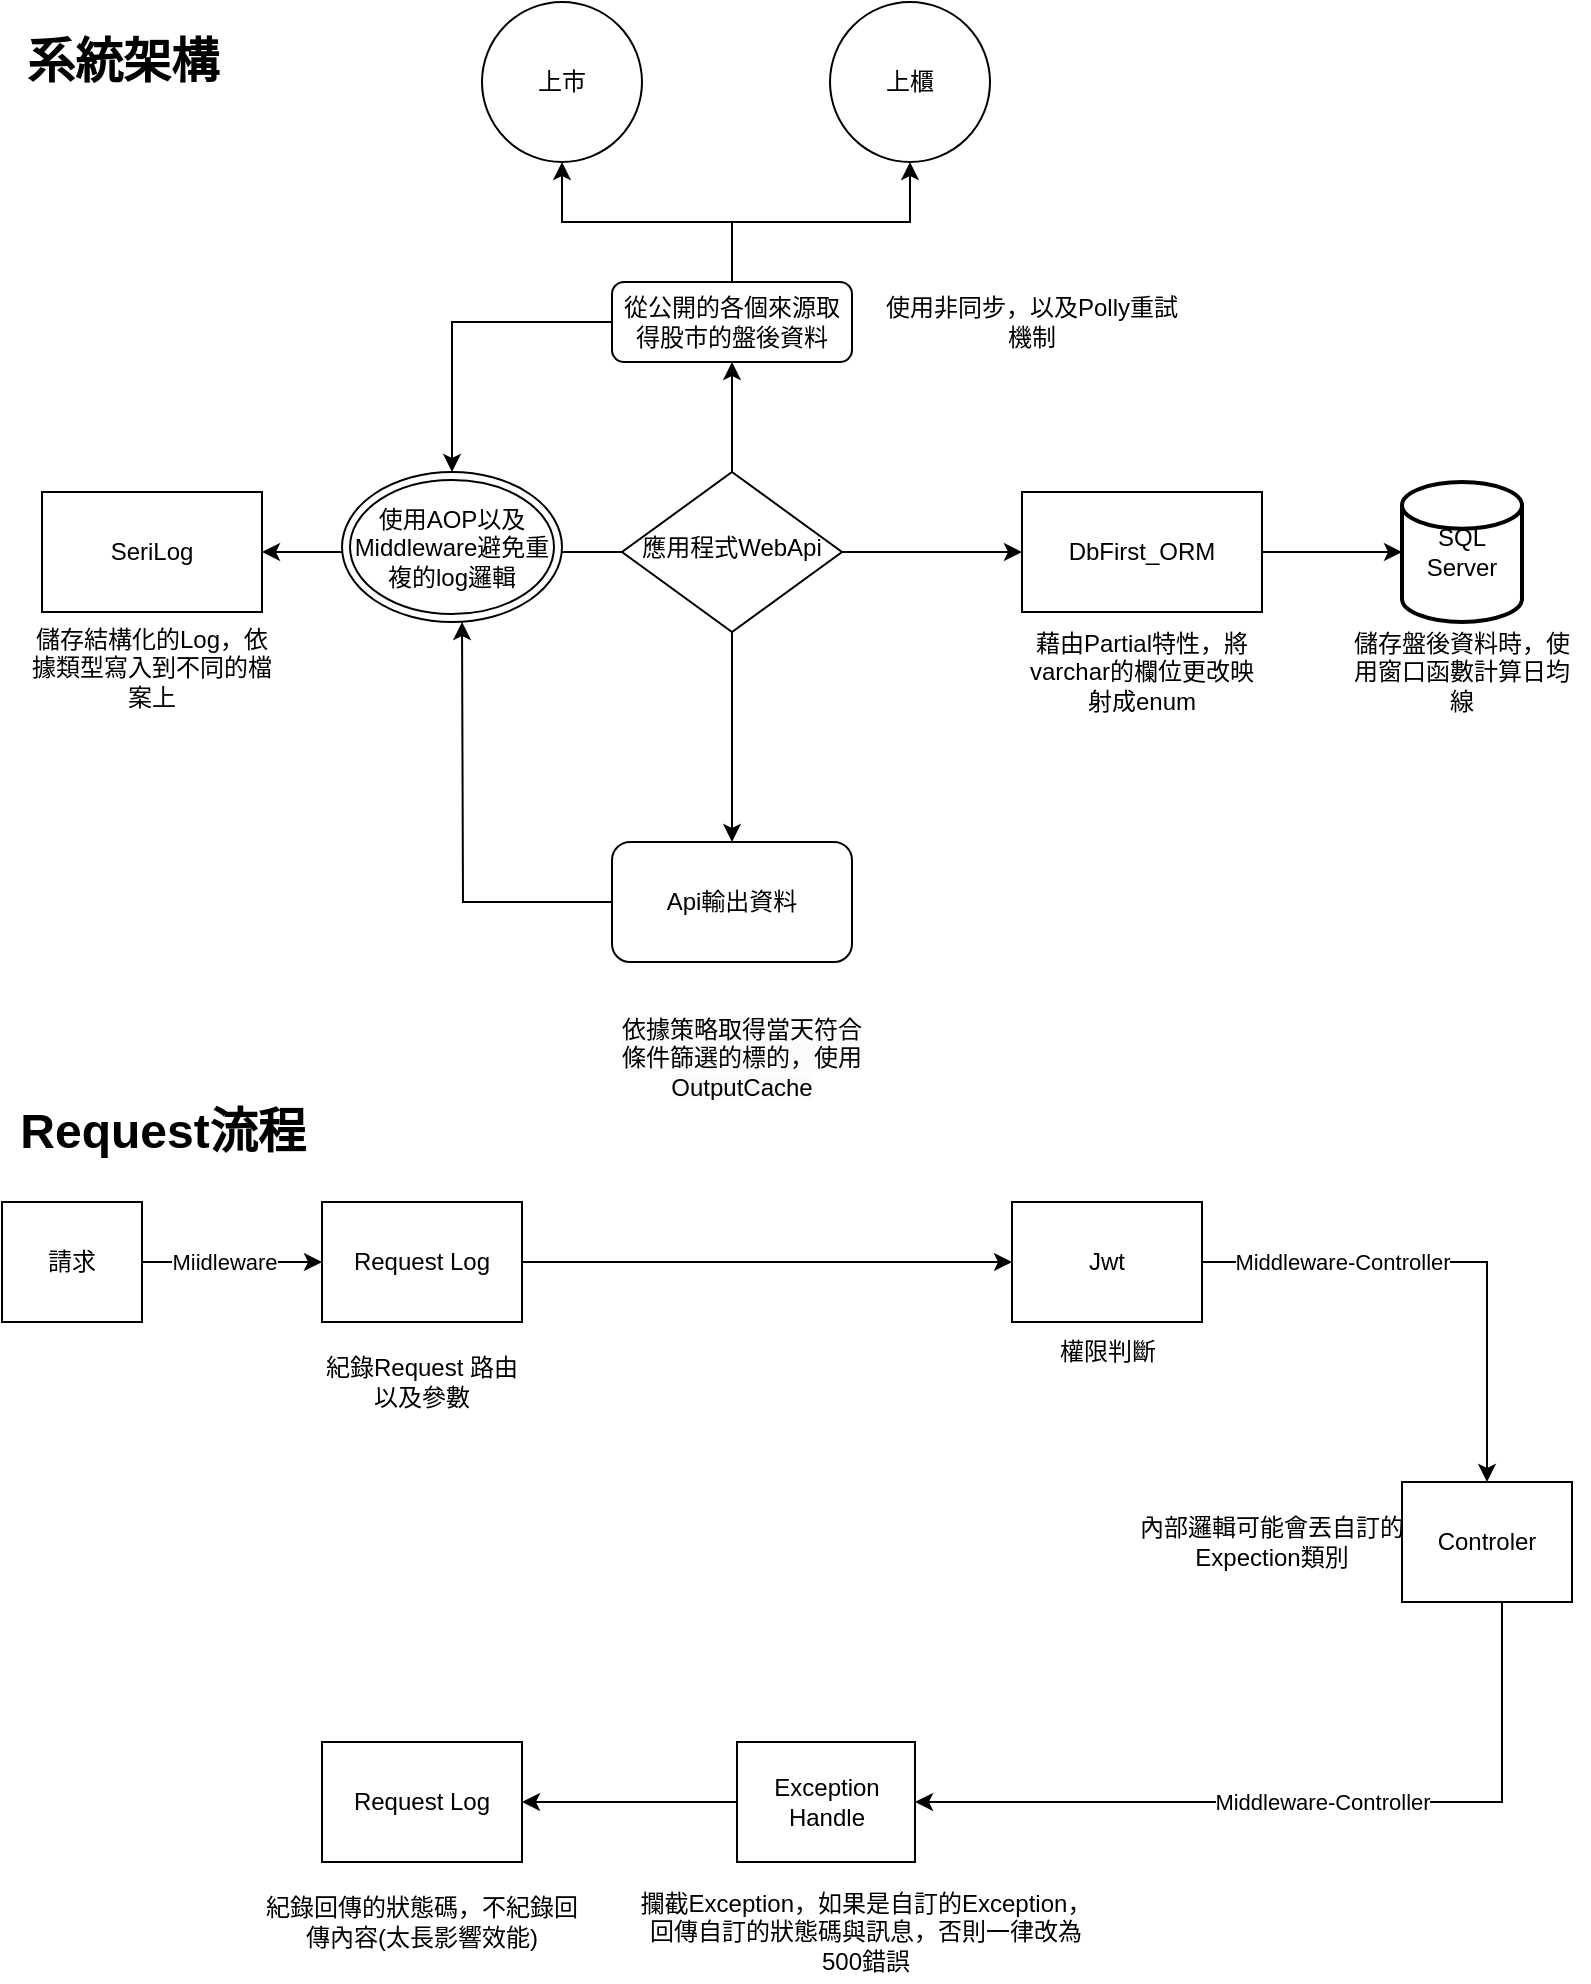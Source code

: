 <mxfile version="22.1.18" type="device">
  <diagram id="C5RBs43oDa-KdzZeNtuy" name="Page-1">
    <mxGraphModel dx="1562" dy="818" grid="1" gridSize="10" guides="1" tooltips="1" connect="1" arrows="1" fold="1" page="1" pageScale="1" pageWidth="827" pageHeight="1169" math="0" shadow="0">
      <root>
        <mxCell id="WIyWlLk6GJQsqaUBKTNV-0" />
        <mxCell id="WIyWlLk6GJQsqaUBKTNV-1" parent="WIyWlLk6GJQsqaUBKTNV-0" />
        <mxCell id="7rBa-Qyn8-TNe2tr1wVp-11" style="edgeStyle=orthogonalEdgeStyle;rounded=0;orthogonalLoop=1;jettySize=auto;html=1;" edge="1" parent="WIyWlLk6GJQsqaUBKTNV-1" source="WIyWlLk6GJQsqaUBKTNV-3" target="7rBa-Qyn8-TNe2tr1wVp-9">
          <mxGeometry relative="1" as="geometry" />
        </mxCell>
        <mxCell id="7rBa-Qyn8-TNe2tr1wVp-17" style="edgeStyle=orthogonalEdgeStyle;rounded=0;orthogonalLoop=1;jettySize=auto;html=1;exitX=0.5;exitY=0;exitDx=0;exitDy=0;entryX=0.5;entryY=1;entryDx=0;entryDy=0;" edge="1" parent="WIyWlLk6GJQsqaUBKTNV-1" source="WIyWlLk6GJQsqaUBKTNV-3" target="7rBa-Qyn8-TNe2tr1wVp-10">
          <mxGeometry relative="1" as="geometry" />
        </mxCell>
        <mxCell id="7rBa-Qyn8-TNe2tr1wVp-33" style="edgeStyle=orthogonalEdgeStyle;rounded=0;orthogonalLoop=1;jettySize=auto;html=1;exitX=0;exitY=0.5;exitDx=0;exitDy=0;entryX=0.5;entryY=0;entryDx=0;entryDy=0;" edge="1" parent="WIyWlLk6GJQsqaUBKTNV-1" source="WIyWlLk6GJQsqaUBKTNV-3" target="7rBa-Qyn8-TNe2tr1wVp-31">
          <mxGeometry relative="1" as="geometry" />
        </mxCell>
        <mxCell id="WIyWlLk6GJQsqaUBKTNV-3" value="從公開的各個來源取得股市的盤後資料" style="rounded=1;whiteSpace=wrap;html=1;fontSize=12;glass=0;strokeWidth=1;shadow=0;" parent="WIyWlLk6GJQsqaUBKTNV-1" vertex="1">
          <mxGeometry x="305" y="160" width="120" height="40" as="geometry" />
        </mxCell>
        <mxCell id="7rBa-Qyn8-TNe2tr1wVp-7" value="" style="edgeStyle=orthogonalEdgeStyle;rounded=0;orthogonalLoop=1;jettySize=auto;html=1;" edge="1" parent="WIyWlLk6GJQsqaUBKTNV-1" source="WIyWlLk6GJQsqaUBKTNV-6" target="7rBa-Qyn8-TNe2tr1wVp-5">
          <mxGeometry relative="1" as="geometry" />
        </mxCell>
        <mxCell id="7rBa-Qyn8-TNe2tr1wVp-16" style="edgeStyle=orthogonalEdgeStyle;rounded=0;orthogonalLoop=1;jettySize=auto;html=1;exitX=0.5;exitY=0;exitDx=0;exitDy=0;entryX=0.5;entryY=1;entryDx=0;entryDy=0;" edge="1" parent="WIyWlLk6GJQsqaUBKTNV-1" source="WIyWlLk6GJQsqaUBKTNV-6" target="WIyWlLk6GJQsqaUBKTNV-3">
          <mxGeometry relative="1" as="geometry" />
        </mxCell>
        <mxCell id="7rBa-Qyn8-TNe2tr1wVp-19" style="edgeStyle=orthogonalEdgeStyle;rounded=0;orthogonalLoop=1;jettySize=auto;html=1;exitX=0.5;exitY=1;exitDx=0;exitDy=0;entryX=0.5;entryY=0;entryDx=0;entryDy=0;" edge="1" parent="WIyWlLk6GJQsqaUBKTNV-1" source="WIyWlLk6GJQsqaUBKTNV-6" target="7rBa-Qyn8-TNe2tr1wVp-18">
          <mxGeometry relative="1" as="geometry" />
        </mxCell>
        <mxCell id="7rBa-Qyn8-TNe2tr1wVp-27" value="" style="edgeStyle=orthogonalEdgeStyle;rounded=0;orthogonalLoop=1;jettySize=auto;html=1;" edge="1" parent="WIyWlLk6GJQsqaUBKTNV-1" source="WIyWlLk6GJQsqaUBKTNV-6" target="7rBa-Qyn8-TNe2tr1wVp-26">
          <mxGeometry relative="1" as="geometry">
            <Array as="points">
              <mxPoint x="220" y="295" />
              <mxPoint x="220" y="295" />
            </Array>
          </mxGeometry>
        </mxCell>
        <mxCell id="WIyWlLk6GJQsqaUBKTNV-6" value="應用程式WebApi" style="rhombus;whiteSpace=wrap;html=1;shadow=0;fontFamily=Helvetica;fontSize=12;align=center;strokeWidth=1;spacing=6;spacingTop=-4;" parent="WIyWlLk6GJQsqaUBKTNV-1" vertex="1">
          <mxGeometry x="310" y="255" width="110" height="80" as="geometry" />
        </mxCell>
        <mxCell id="7rBa-Qyn8-TNe2tr1wVp-1" value="系統架構" style="text;strokeColor=none;fillColor=none;html=1;fontSize=24;fontStyle=1;verticalAlign=middle;align=center;" vertex="1" parent="WIyWlLk6GJQsqaUBKTNV-1">
          <mxGeometry x="10" y="30" width="100" height="40" as="geometry" />
        </mxCell>
        <mxCell id="7rBa-Qyn8-TNe2tr1wVp-8" value="" style="edgeStyle=orthogonalEdgeStyle;rounded=0;orthogonalLoop=1;jettySize=auto;html=1;entryX=0;entryY=0.5;entryDx=0;entryDy=0;entryPerimeter=0;" edge="1" parent="WIyWlLk6GJQsqaUBKTNV-1" source="7rBa-Qyn8-TNe2tr1wVp-5" target="7rBa-Qyn8-TNe2tr1wVp-20">
          <mxGeometry relative="1" as="geometry">
            <mxPoint x="670" y="300" as="targetPoint" />
          </mxGeometry>
        </mxCell>
        <mxCell id="7rBa-Qyn8-TNe2tr1wVp-5" value="DbFirst_ORM" style="rounded=0;whiteSpace=wrap;html=1;" vertex="1" parent="WIyWlLk6GJQsqaUBKTNV-1">
          <mxGeometry x="510" y="265" width="120" height="60" as="geometry" />
        </mxCell>
        <mxCell id="7rBa-Qyn8-TNe2tr1wVp-9" value="上市" style="ellipse;whiteSpace=wrap;html=1;aspect=fixed;" vertex="1" parent="WIyWlLk6GJQsqaUBKTNV-1">
          <mxGeometry x="240" y="20" width="80" height="80" as="geometry" />
        </mxCell>
        <mxCell id="7rBa-Qyn8-TNe2tr1wVp-10" value="上櫃" style="ellipse;whiteSpace=wrap;html=1;aspect=fixed;" vertex="1" parent="WIyWlLk6GJQsqaUBKTNV-1">
          <mxGeometry x="414" y="20" width="80" height="80" as="geometry" />
        </mxCell>
        <mxCell id="7rBa-Qyn8-TNe2tr1wVp-34" style="edgeStyle=orthogonalEdgeStyle;rounded=0;orthogonalLoop=1;jettySize=auto;html=1;exitX=0;exitY=0.5;exitDx=0;exitDy=0;" edge="1" parent="WIyWlLk6GJQsqaUBKTNV-1" source="7rBa-Qyn8-TNe2tr1wVp-18">
          <mxGeometry relative="1" as="geometry">
            <mxPoint x="230" y="330" as="targetPoint" />
          </mxGeometry>
        </mxCell>
        <mxCell id="7rBa-Qyn8-TNe2tr1wVp-18" value="Api輸出資料" style="rounded=1;whiteSpace=wrap;html=1;" vertex="1" parent="WIyWlLk6GJQsqaUBKTNV-1">
          <mxGeometry x="305" y="440" width="120" height="60" as="geometry" />
        </mxCell>
        <mxCell id="7rBa-Qyn8-TNe2tr1wVp-20" value="SQL Server&lt;br&gt;" style="strokeWidth=2;html=1;shape=mxgraph.flowchart.database;whiteSpace=wrap;" vertex="1" parent="WIyWlLk6GJQsqaUBKTNV-1">
          <mxGeometry x="700" y="260" width="60" height="70" as="geometry" />
        </mxCell>
        <UserObject label="藉由Partial特性，將varchar的欄位更改映射成enum" placeholders="1" name="Variable" id="7rBa-Qyn8-TNe2tr1wVp-23">
          <mxCell style="text;html=1;strokeColor=none;fillColor=none;align=center;verticalAlign=middle;whiteSpace=wrap;overflow=hidden;" vertex="1" parent="WIyWlLk6GJQsqaUBKTNV-1">
            <mxGeometry x="510" y="320" width="120" height="70" as="geometry" />
          </mxCell>
        </UserObject>
        <UserObject label="使用非同步，以及Polly重試&lt;br&gt;機制" placeholders="1" name="Variable" id="7rBa-Qyn8-TNe2tr1wVp-24">
          <mxCell style="text;html=1;strokeColor=none;fillColor=none;align=center;verticalAlign=middle;whiteSpace=wrap;overflow=hidden;" vertex="1" parent="WIyWlLk6GJQsqaUBKTNV-1">
            <mxGeometry x="430" y="155" width="170" height="50" as="geometry" />
          </mxCell>
        </UserObject>
        <UserObject label="儲存盤後資料時，使用窗口函數計算日均線" placeholders="1" name="Variable" id="7rBa-Qyn8-TNe2tr1wVp-25">
          <mxCell style="text;html=1;strokeColor=none;fillColor=none;align=center;verticalAlign=middle;whiteSpace=wrap;overflow=hidden;" vertex="1" parent="WIyWlLk6GJQsqaUBKTNV-1">
            <mxGeometry x="670" y="320" width="120" height="70" as="geometry" />
          </mxCell>
        </UserObject>
        <mxCell id="7rBa-Qyn8-TNe2tr1wVp-26" value="SeriLog" style="rounded=0;whiteSpace=wrap;html=1;" vertex="1" parent="WIyWlLk6GJQsqaUBKTNV-1">
          <mxGeometry x="20" y="265" width="110" height="60" as="geometry" />
        </mxCell>
        <UserObject label="儲存結構化的Log，依據類型寫入到不同的檔案上" placeholders="1" name="Variable" id="7rBa-Qyn8-TNe2tr1wVp-28">
          <mxCell style="text;html=1;strokeColor=none;fillColor=none;align=center;verticalAlign=middle;whiteSpace=wrap;overflow=hidden;" vertex="1" parent="WIyWlLk6GJQsqaUBKTNV-1">
            <mxGeometry x="10" y="325" width="130" height="55" as="geometry" />
          </mxCell>
        </UserObject>
        <UserObject label="&lt;br&gt;&lt;span style=&quot;color: rgb(0, 0, 0); font-family: Helvetica; font-size: 12px; font-style: normal; font-variant-ligatures: normal; font-variant-caps: normal; font-weight: 400; letter-spacing: normal; orphans: 2; text-align: center; text-indent: 0px; text-transform: none; widows: 2; word-spacing: 0px; -webkit-text-stroke-width: 0px; background-color: rgb(251, 251, 251); text-decoration-thickness: initial; text-decoration-style: initial; text-decoration-color: initial; float: none; display: inline !important;&quot;&gt;依據策略取得當天符合條件篩選的標的，使用OutputCache&lt;/span&gt;" placeholders="1" name="Variable" id="7rBa-Qyn8-TNe2tr1wVp-29">
          <mxCell style="text;html=1;strokeColor=none;fillColor=none;align=center;verticalAlign=middle;whiteSpace=wrap;overflow=hidden;" vertex="1" parent="WIyWlLk6GJQsqaUBKTNV-1">
            <mxGeometry x="305" y="510" width="130" height="60" as="geometry" />
          </mxCell>
        </UserObject>
        <mxCell id="7rBa-Qyn8-TNe2tr1wVp-31" value="使用AOP以及Middleware避免重複的log邏輯" style="ellipse;shape=doubleEllipse;whiteSpace=wrap;html=1;" vertex="1" parent="WIyWlLk6GJQsqaUBKTNV-1">
          <mxGeometry x="170" y="255" width="110" height="75" as="geometry" />
        </mxCell>
        <mxCell id="7rBa-Qyn8-TNe2tr1wVp-35" value="Request流程" style="text;strokeColor=none;fillColor=none;html=1;fontSize=24;fontStyle=1;verticalAlign=middle;align=center;" vertex="1" parent="WIyWlLk6GJQsqaUBKTNV-1">
          <mxGeometry x="30" y="565" width="100" height="40" as="geometry" />
        </mxCell>
        <mxCell id="7rBa-Qyn8-TNe2tr1wVp-54" value="請求" style="rounded=0;whiteSpace=wrap;html=1;" vertex="1" parent="WIyWlLk6GJQsqaUBKTNV-1">
          <mxGeometry y="620" width="70" height="60" as="geometry" />
        </mxCell>
        <mxCell id="7rBa-Qyn8-TNe2tr1wVp-66" style="edgeStyle=orthogonalEdgeStyle;rounded=0;orthogonalLoop=1;jettySize=auto;html=1;entryX=0;entryY=0.5;entryDx=0;entryDy=0;exitX=1;exitY=0.5;exitDx=0;exitDy=0;" edge="1" parent="WIyWlLk6GJQsqaUBKTNV-1" source="7rBa-Qyn8-TNe2tr1wVp-63" target="7rBa-Qyn8-TNe2tr1wVp-65">
          <mxGeometry relative="1" as="geometry">
            <mxPoint x="328" y="650" as="sourcePoint" />
          </mxGeometry>
        </mxCell>
        <mxCell id="7rBa-Qyn8-TNe2tr1wVp-72" style="edgeStyle=orthogonalEdgeStyle;rounded=0;orthogonalLoop=1;jettySize=auto;html=1;exitX=1;exitY=0.5;exitDx=0;exitDy=0;entryX=1;entryY=0.5;entryDx=0;entryDy=0;" edge="1" parent="WIyWlLk6GJQsqaUBKTNV-1" source="7rBa-Qyn8-TNe2tr1wVp-59" target="7rBa-Qyn8-TNe2tr1wVp-71">
          <mxGeometry relative="1" as="geometry">
            <Array as="points">
              <mxPoint x="750" y="790" />
              <mxPoint x="750" y="920" />
            </Array>
          </mxGeometry>
        </mxCell>
        <mxCell id="7rBa-Qyn8-TNe2tr1wVp-85" value="Middleware-Controller" style="edgeLabel;html=1;align=center;verticalAlign=middle;resizable=0;points=[];" vertex="1" connectable="0" parent="7rBa-Qyn8-TNe2tr1wVp-72">
          <mxGeometry x="0.103" relative="1" as="geometry">
            <mxPoint x="-2" as="offset" />
          </mxGeometry>
        </mxCell>
        <mxCell id="7rBa-Qyn8-TNe2tr1wVp-59" value="Controler" style="whiteSpace=wrap;html=1;rounded=0;" vertex="1" parent="WIyWlLk6GJQsqaUBKTNV-1">
          <mxGeometry x="700" y="760" width="85" height="60" as="geometry" />
        </mxCell>
        <mxCell id="7rBa-Qyn8-TNe2tr1wVp-79" style="edgeStyle=orthogonalEdgeStyle;rounded=0;orthogonalLoop=1;jettySize=auto;html=1;exitX=1;exitY=0.5;exitDx=0;exitDy=0;entryX=0.5;entryY=0;entryDx=0;entryDy=0;" edge="1" parent="WIyWlLk6GJQsqaUBKTNV-1" source="7rBa-Qyn8-TNe2tr1wVp-65" target="7rBa-Qyn8-TNe2tr1wVp-59">
          <mxGeometry relative="1" as="geometry" />
        </mxCell>
        <mxCell id="7rBa-Qyn8-TNe2tr1wVp-84" value="Middleware-Controller" style="edgeLabel;html=1;align=center;verticalAlign=middle;resizable=0;points=[];" vertex="1" connectable="0" parent="7rBa-Qyn8-TNe2tr1wVp-79">
          <mxGeometry x="-0.571" relative="1" as="geometry">
            <mxPoint x="16" as="offset" />
          </mxGeometry>
        </mxCell>
        <mxCell id="7rBa-Qyn8-TNe2tr1wVp-65" value="Jwt" style="whiteSpace=wrap;html=1;rounded=0;" vertex="1" parent="WIyWlLk6GJQsqaUBKTNV-1">
          <mxGeometry x="505" y="620" width="95" height="60" as="geometry" />
        </mxCell>
        <UserObject label="紀錄Request 路由以及參數" placeholders="1" name="Variable" id="7rBa-Qyn8-TNe2tr1wVp-68">
          <mxCell style="text;html=1;strokeColor=none;fillColor=none;align=center;verticalAlign=middle;whiteSpace=wrap;overflow=hidden;" vertex="1" parent="WIyWlLk6GJQsqaUBKTNV-1">
            <mxGeometry x="160" y="690" width="100" height="40" as="geometry" />
          </mxCell>
        </UserObject>
        <UserObject label="權限判斷" placeholders="1" name="Variable" id="7rBa-Qyn8-TNe2tr1wVp-69">
          <mxCell style="text;html=1;strokeColor=none;fillColor=none;align=center;verticalAlign=middle;whiteSpace=wrap;overflow=hidden;" vertex="1" parent="WIyWlLk6GJQsqaUBKTNV-1">
            <mxGeometry x="502.5" y="680" width="100" height="30" as="geometry" />
          </mxCell>
        </UserObject>
        <mxCell id="7rBa-Qyn8-TNe2tr1wVp-76" style="edgeStyle=orthogonalEdgeStyle;rounded=0;orthogonalLoop=1;jettySize=auto;html=1;exitX=0;exitY=0.5;exitDx=0;exitDy=0;entryX=1;entryY=0.5;entryDx=0;entryDy=0;" edge="1" parent="WIyWlLk6GJQsqaUBKTNV-1" source="7rBa-Qyn8-TNe2tr1wVp-71" target="7rBa-Qyn8-TNe2tr1wVp-75">
          <mxGeometry relative="1" as="geometry" />
        </mxCell>
        <mxCell id="7rBa-Qyn8-TNe2tr1wVp-71" value="Exception&lt;br&gt;Handle" style="whiteSpace=wrap;html=1;rounded=0;" vertex="1" parent="WIyWlLk6GJQsqaUBKTNV-1">
          <mxGeometry x="367.5" y="890" width="89" height="60" as="geometry" />
        </mxCell>
        <UserObject label="內部邏輯可能會丟自訂的Expection類別" placeholders="1" name="Variable" id="7rBa-Qyn8-TNe2tr1wVp-73">
          <mxCell style="text;html=1;strokeColor=none;fillColor=none;align=center;verticalAlign=middle;whiteSpace=wrap;overflow=hidden;" vertex="1" parent="WIyWlLk6GJQsqaUBKTNV-1">
            <mxGeometry x="550" y="760" width="170" height="60" as="geometry" />
          </mxCell>
        </UserObject>
        <UserObject label="攔截Exception，如果是自訂的Exception，回傳自訂的狀態碼與訊息，否則一律改為500錯誤" placeholders="1" name="Variable" id="7rBa-Qyn8-TNe2tr1wVp-74">
          <mxCell style="text;html=1;strokeColor=none;fillColor=none;align=center;verticalAlign=middle;whiteSpace=wrap;overflow=hidden;" vertex="1" parent="WIyWlLk6GJQsqaUBKTNV-1">
            <mxGeometry x="314" y="960" width="236" height="50" as="geometry" />
          </mxCell>
        </UserObject>
        <mxCell id="7rBa-Qyn8-TNe2tr1wVp-75" value="Request Log" style="rounded=0;whiteSpace=wrap;html=1;" vertex="1" parent="WIyWlLk6GJQsqaUBKTNV-1">
          <mxGeometry x="160" y="890" width="100" height="60" as="geometry" />
        </mxCell>
        <UserObject label="紀錄回傳的狀態碼，不紀錄回傳內容(太長影響效能)" placeholders="1" name="Variable" id="7rBa-Qyn8-TNe2tr1wVp-77">
          <mxCell style="text;html=1;strokeColor=none;fillColor=none;align=center;verticalAlign=middle;whiteSpace=wrap;overflow=hidden;" vertex="1" parent="WIyWlLk6GJQsqaUBKTNV-1">
            <mxGeometry x="130" y="960" width="160" height="40" as="geometry" />
          </mxCell>
        </UserObject>
        <mxCell id="7rBa-Qyn8-TNe2tr1wVp-81" value="" style="edgeStyle=orthogonalEdgeStyle;rounded=0;orthogonalLoop=1;jettySize=auto;html=1;" edge="1" parent="WIyWlLk6GJQsqaUBKTNV-1" source="7rBa-Qyn8-TNe2tr1wVp-54" target="7rBa-Qyn8-TNe2tr1wVp-63">
          <mxGeometry relative="1" as="geometry">
            <mxPoint x="70" y="650" as="sourcePoint" />
            <mxPoint x="232.5" y="650" as="targetPoint" />
          </mxGeometry>
        </mxCell>
        <mxCell id="7rBa-Qyn8-TNe2tr1wVp-82" value="Miidleware" style="edgeLabel;html=1;align=center;verticalAlign=middle;resizable=0;points=[];" vertex="1" connectable="0" parent="7rBa-Qyn8-TNe2tr1wVp-81">
          <mxGeometry x="-0.657" y="3" relative="1" as="geometry">
            <mxPoint x="25" y="3" as="offset" />
          </mxGeometry>
        </mxCell>
        <mxCell id="7rBa-Qyn8-TNe2tr1wVp-63" value="Request Log" style="rounded=0;whiteSpace=wrap;html=1;" vertex="1" parent="WIyWlLk6GJQsqaUBKTNV-1">
          <mxGeometry x="160" y="620" width="100" height="60" as="geometry" />
        </mxCell>
      </root>
    </mxGraphModel>
  </diagram>
</mxfile>
